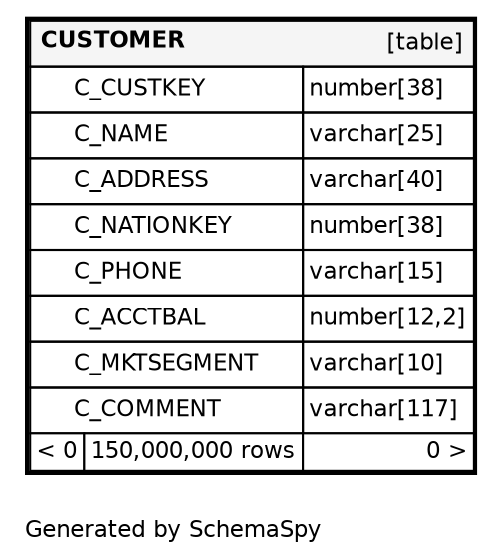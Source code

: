 digraph "oneDegreeRelationshipsDiagram" {
  graph [    rankdir="RL"    bgcolor="#ffffff"    label="\nGenerated by SchemaSpy"    labeljust="l"    nodesep="0.18"    ranksep="0.46"    fontname="Helvetica"    fontsize="11"    ration="compress"  ];  node [    fontname="Helvetica"    fontsize="11"    shape="plaintext"  ];  edge [    arrowsize="0.8"  ];
  "CUSTOMER" [
   label=<
    <TABLE BORDER="2" CELLBORDER="1" CELLSPACING="0" BGCOLOR="#ffffff">
      <TR><TD COLSPAN="4"  BGCOLOR="#f5f5f5"><TABLE BORDER="0" CELLSPACING="0"><TR><TD ALIGN="LEFT" FIXEDSIZE="TRUE" WIDTH="74" HEIGHT="16"><B>CUSTOMER</B></TD><TD ALIGN="RIGHT">[table]</TD></TR></TABLE></TD></TR>
      <TR><TD PORT="C_CUSTKEY" COLSPAN="2" ALIGN="LEFT"><TABLE BORDER="0" CELLSPACING="0" ALIGN="LEFT"><TR ALIGN="LEFT"><TD ALIGN="LEFT" FIXEDSIZE="TRUE" WIDTH="15" HEIGHT="16"></TD><TD ALIGN="LEFT" FIXEDSIZE="TRUE" WIDTH="109" HEIGHT="16">C_CUSTKEY</TD></TR></TABLE></TD><TD PORT="C_CUSTKEY.type" ALIGN="LEFT">number[38]</TD></TR>
      <TR><TD PORT="C_NAME" COLSPAN="2" ALIGN="LEFT"><TABLE BORDER="0" CELLSPACING="0" ALIGN="LEFT"><TR ALIGN="LEFT"><TD ALIGN="LEFT" FIXEDSIZE="TRUE" WIDTH="15" HEIGHT="16"></TD><TD ALIGN="LEFT" FIXEDSIZE="TRUE" WIDTH="109" HEIGHT="16">C_NAME</TD></TR></TABLE></TD><TD PORT="C_NAME.type" ALIGN="LEFT">varchar[25]</TD></TR>
      <TR><TD PORT="C_ADDRESS" COLSPAN="2" ALIGN="LEFT"><TABLE BORDER="0" CELLSPACING="0" ALIGN="LEFT"><TR ALIGN="LEFT"><TD ALIGN="LEFT" FIXEDSIZE="TRUE" WIDTH="15" HEIGHT="16"></TD><TD ALIGN="LEFT" FIXEDSIZE="TRUE" WIDTH="109" HEIGHT="16">C_ADDRESS</TD></TR></TABLE></TD><TD PORT="C_ADDRESS.type" ALIGN="LEFT">varchar[40]</TD></TR>
      <TR><TD PORT="C_NATIONKEY" COLSPAN="2" ALIGN="LEFT"><TABLE BORDER="0" CELLSPACING="0" ALIGN="LEFT"><TR ALIGN="LEFT"><TD ALIGN="LEFT" FIXEDSIZE="TRUE" WIDTH="15" HEIGHT="16"></TD><TD ALIGN="LEFT" FIXEDSIZE="TRUE" WIDTH="109" HEIGHT="16">C_NATIONKEY</TD></TR></TABLE></TD><TD PORT="C_NATIONKEY.type" ALIGN="LEFT">number[38]</TD></TR>
      <TR><TD PORT="C_PHONE" COLSPAN="2" ALIGN="LEFT"><TABLE BORDER="0" CELLSPACING="0" ALIGN="LEFT"><TR ALIGN="LEFT"><TD ALIGN="LEFT" FIXEDSIZE="TRUE" WIDTH="15" HEIGHT="16"></TD><TD ALIGN="LEFT" FIXEDSIZE="TRUE" WIDTH="109" HEIGHT="16">C_PHONE</TD></TR></TABLE></TD><TD PORT="C_PHONE.type" ALIGN="LEFT">varchar[15]</TD></TR>
      <TR><TD PORT="C_ACCTBAL" COLSPAN="2" ALIGN="LEFT"><TABLE BORDER="0" CELLSPACING="0" ALIGN="LEFT"><TR ALIGN="LEFT"><TD ALIGN="LEFT" FIXEDSIZE="TRUE" WIDTH="15" HEIGHT="16"></TD><TD ALIGN="LEFT" FIXEDSIZE="TRUE" WIDTH="109" HEIGHT="16">C_ACCTBAL</TD></TR></TABLE></TD><TD PORT="C_ACCTBAL.type" ALIGN="LEFT">number[12,2]</TD></TR>
      <TR><TD PORT="C_MKTSEGMENT" COLSPAN="2" ALIGN="LEFT"><TABLE BORDER="0" CELLSPACING="0" ALIGN="LEFT"><TR ALIGN="LEFT"><TD ALIGN="LEFT" FIXEDSIZE="TRUE" WIDTH="15" HEIGHT="16"></TD><TD ALIGN="LEFT" FIXEDSIZE="TRUE" WIDTH="109" HEIGHT="16">C_MKTSEGMENT</TD></TR></TABLE></TD><TD PORT="C_MKTSEGMENT.type" ALIGN="LEFT">varchar[10]</TD></TR>
      <TR><TD PORT="C_COMMENT" COLSPAN="2" ALIGN="LEFT"><TABLE BORDER="0" CELLSPACING="0" ALIGN="LEFT"><TR ALIGN="LEFT"><TD ALIGN="LEFT" FIXEDSIZE="TRUE" WIDTH="15" HEIGHT="16"></TD><TD ALIGN="LEFT" FIXEDSIZE="TRUE" WIDTH="109" HEIGHT="16">C_COMMENT</TD></TR></TABLE></TD><TD PORT="C_COMMENT.type" ALIGN="LEFT">varchar[117]</TD></TR>
      <TR><TD ALIGN="LEFT" BGCOLOR="#ffffff">&lt; 0</TD><TD ALIGN="RIGHT" BGCOLOR="#ffffff">150,000,000 rows</TD><TD ALIGN="RIGHT" BGCOLOR="#ffffff">0 &gt;</TD></TR>
    </TABLE>>
    URL="CUSTOMER.html"
    target="_top"
    tooltip="CUSTOMER"
  ];
}
